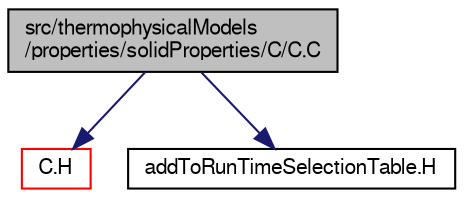 digraph "src/thermophysicalModels/properties/solidProperties/C/C.C"
{
  bgcolor="transparent";
  edge [fontname="FreeSans",fontsize="10",labelfontname="FreeSans",labelfontsize="10"];
  node [fontname="FreeSans",fontsize="10",shape=record];
  Node0 [label="src/thermophysicalModels\l/properties/solidProperties/C/C.C",height=0.2,width=0.4,color="black", fillcolor="grey75", style="filled", fontcolor="black"];
  Node0 -> Node1 [color="midnightblue",fontsize="10",style="solid",fontname="FreeSans"];
  Node1 [label="C.H",height=0.2,width=0.4,color="red",URL="$a15893.html"];
  Node0 -> Node77 [color="midnightblue",fontsize="10",style="solid",fontname="FreeSans"];
  Node77 [label="addToRunTimeSelectionTable.H",height=0.2,width=0.4,color="black",URL="$a09263.html",tooltip="Macros for easy insertion into run-time selection tables. "];
}
